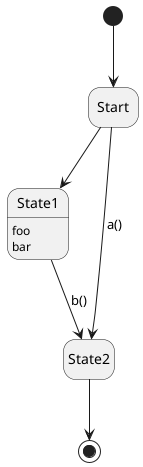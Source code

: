 @startuml
hide empty description

[*] --> Start

Start --> State1

State1 : foo
State1 : bar

Start --> State2 : a()
State1 --> State2 : b()

State2 --> [*]

@enduml